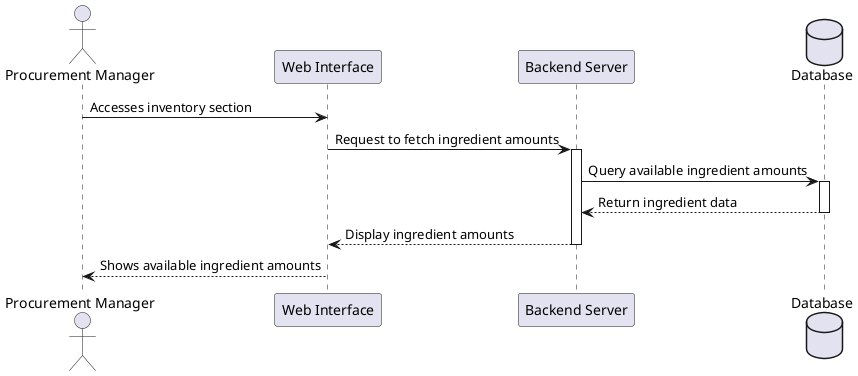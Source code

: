 @startuml
actor "Procurement Manager" as manager
participant "Web Interface" as web
participant "Backend Server" as server
database "Database" as db

manager -> web : Accesses inventory section
web -> server : Request to fetch ingredient amounts
activate server
server -> db : Query available ingredient amounts
activate db
db --> server : Return ingredient data
deactivate db
server --> web : Display ingredient amounts
deactivate server
web --> manager : Shows available ingredient amounts
@enduml